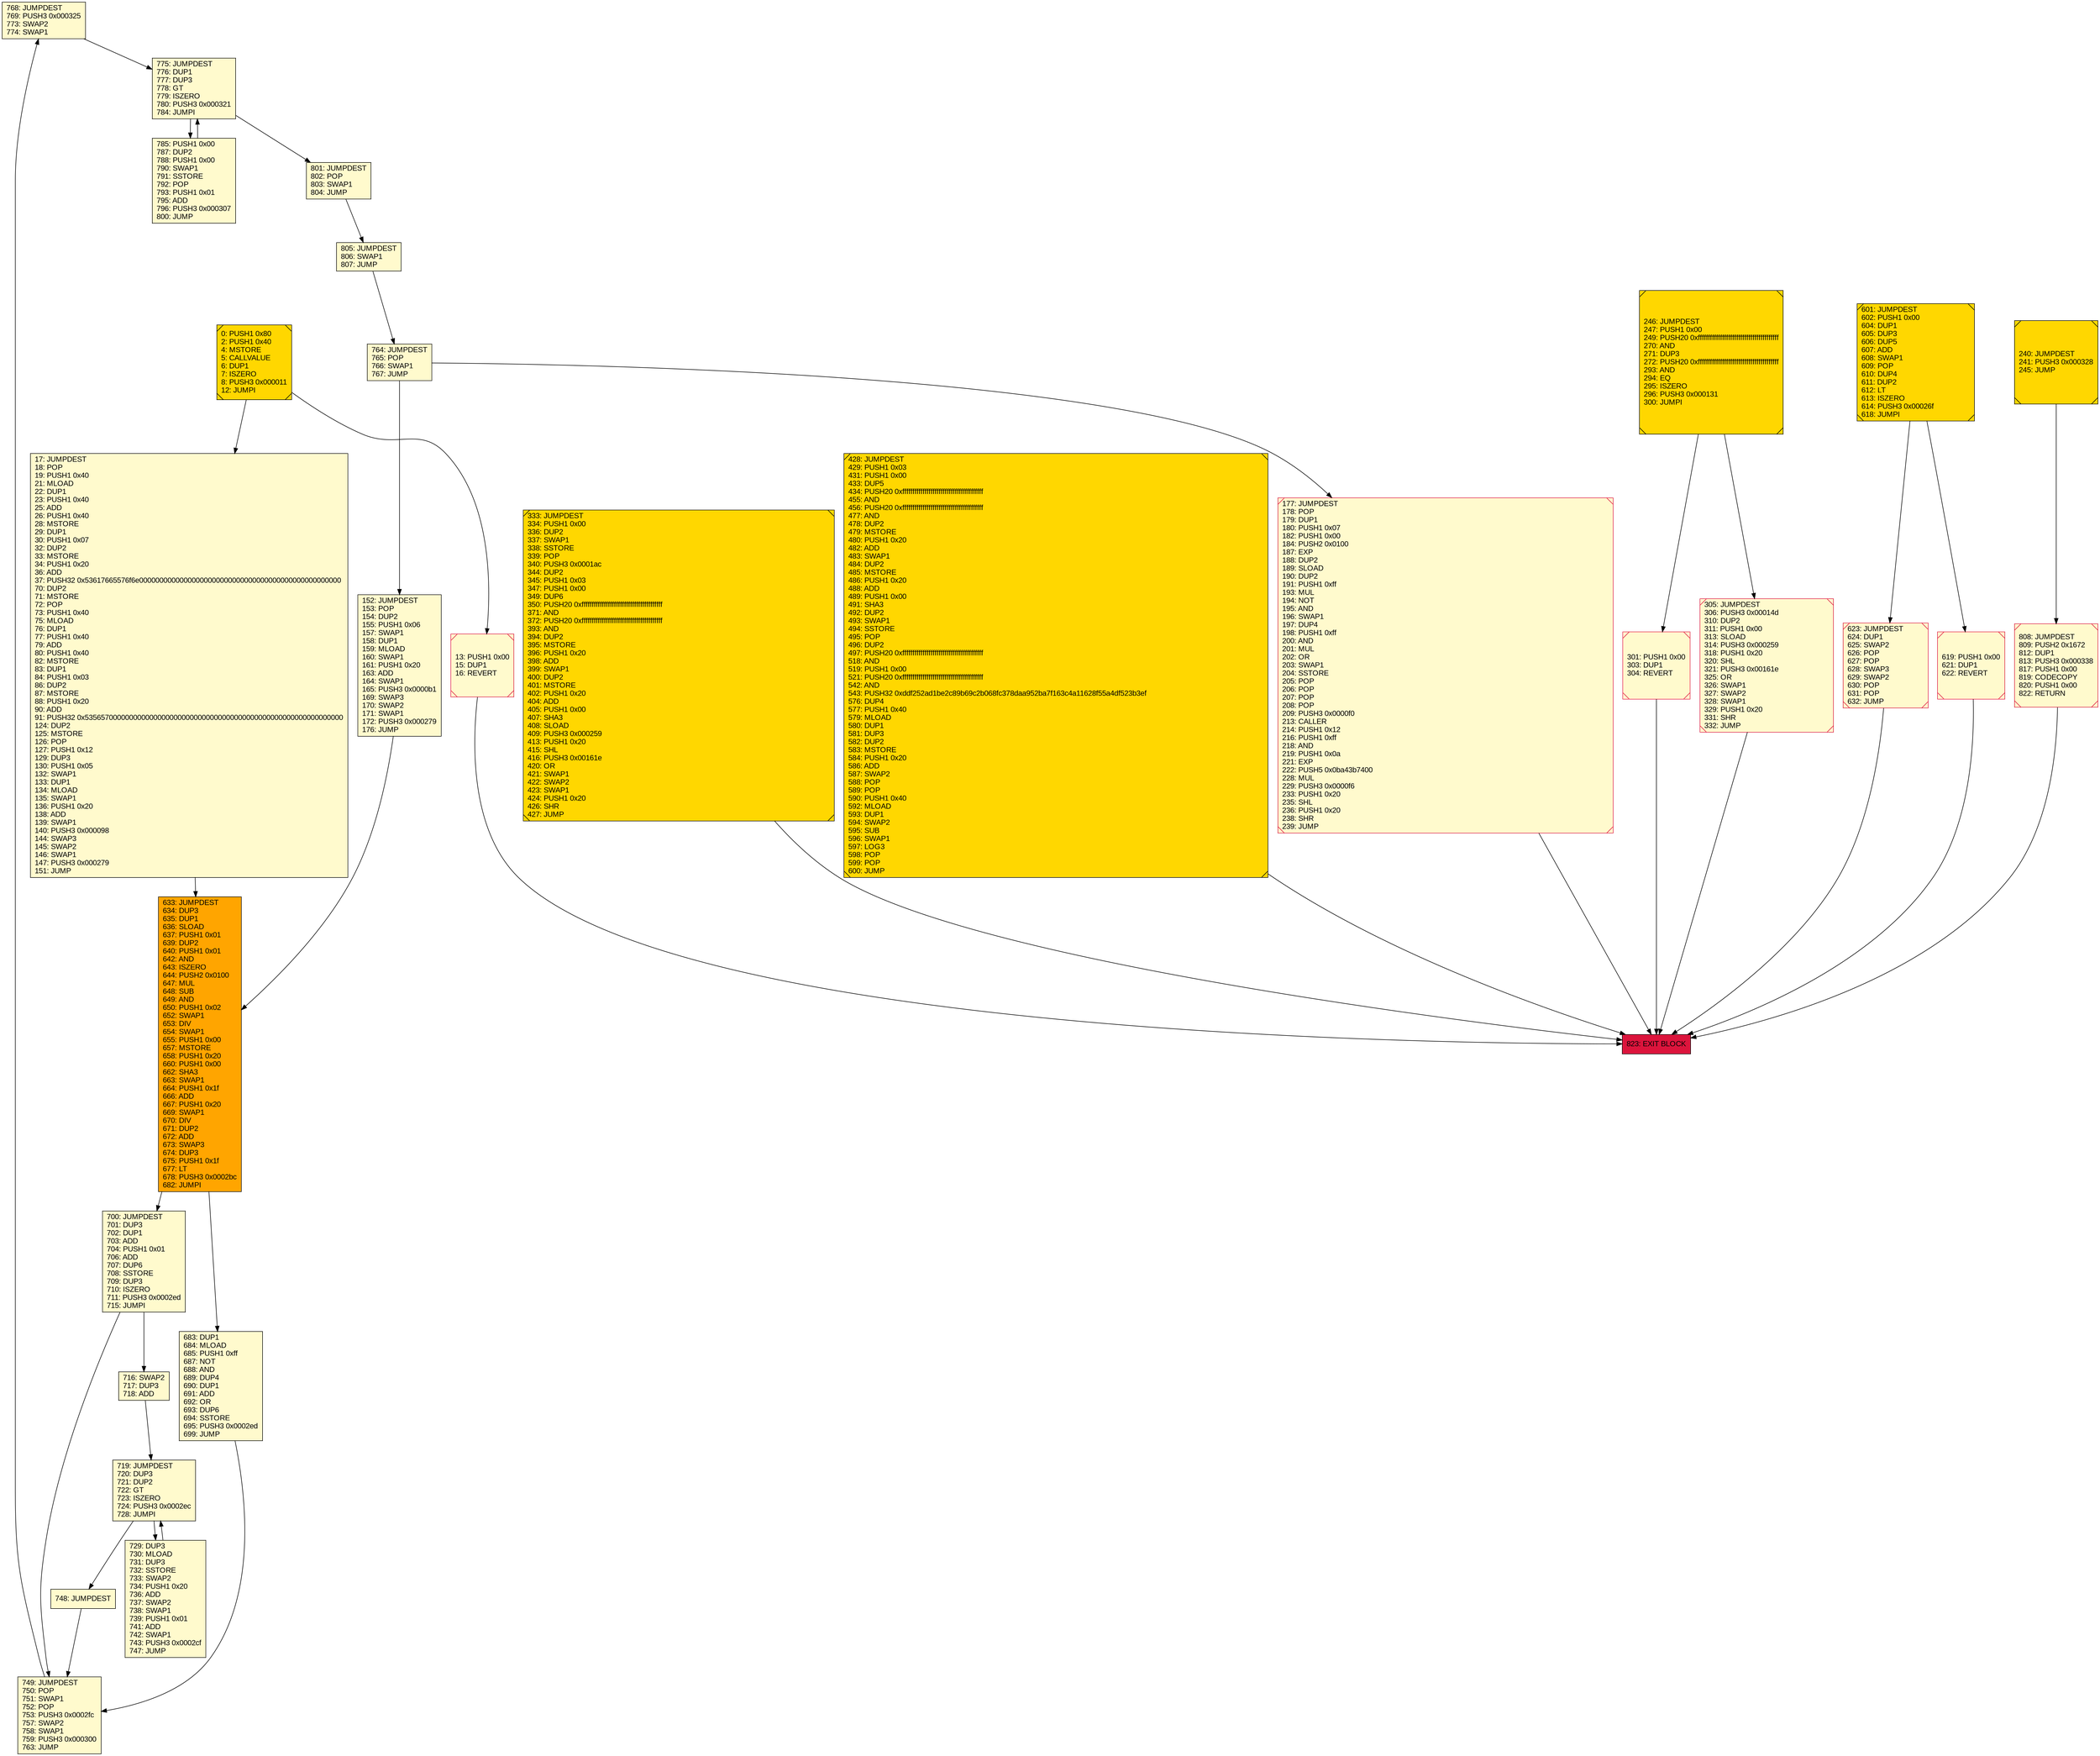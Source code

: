 digraph G {
bgcolor=transparent rankdir=UD;
node [shape=box style=filled color=black fillcolor=white fontname=arial fontcolor=black];
768 [label="768: JUMPDEST\l769: PUSH3 0x000325\l773: SWAP2\l774: SWAP1\l" fillcolor=lemonchiffon ];
623 [label="623: JUMPDEST\l624: DUP1\l625: SWAP2\l626: POP\l627: POP\l628: SWAP3\l629: SWAP2\l630: POP\l631: POP\l632: JUMP\l" fillcolor=lemonchiffon shape=Msquare color=crimson ];
17 [label="17: JUMPDEST\l18: POP\l19: PUSH1 0x40\l21: MLOAD\l22: DUP1\l23: PUSH1 0x40\l25: ADD\l26: PUSH1 0x40\l28: MSTORE\l29: DUP1\l30: PUSH1 0x07\l32: DUP2\l33: MSTORE\l34: PUSH1 0x20\l36: ADD\l37: PUSH32 0x53617665576f6e00000000000000000000000000000000000000000000000000\l70: DUP2\l71: MSTORE\l72: POP\l73: PUSH1 0x40\l75: MLOAD\l76: DUP1\l77: PUSH1 0x40\l79: ADD\l80: PUSH1 0x40\l82: MSTORE\l83: DUP1\l84: PUSH1 0x03\l86: DUP2\l87: MSTORE\l88: PUSH1 0x20\l90: ADD\l91: PUSH32 0x5356570000000000000000000000000000000000000000000000000000000000\l124: DUP2\l125: MSTORE\l126: POP\l127: PUSH1 0x12\l129: DUP3\l130: PUSH1 0x05\l132: SWAP1\l133: DUP1\l134: MLOAD\l135: SWAP1\l136: PUSH1 0x20\l138: ADD\l139: SWAP1\l140: PUSH3 0x000098\l144: SWAP3\l145: SWAP2\l146: SWAP1\l147: PUSH3 0x000279\l151: JUMP\l" fillcolor=lemonchiffon ];
808 [label="808: JUMPDEST\l809: PUSH2 0x1672\l812: DUP1\l813: PUSH3 0x000338\l817: PUSH1 0x00\l819: CODECOPY\l820: PUSH1 0x00\l822: RETURN\l" fillcolor=lemonchiffon shape=Msquare color=crimson ];
305 [label="305: JUMPDEST\l306: PUSH3 0x00014d\l310: DUP2\l311: PUSH1 0x00\l313: SLOAD\l314: PUSH3 0x000259\l318: PUSH1 0x20\l320: SHL\l321: PUSH3 0x00161e\l325: OR\l326: SWAP1\l327: SWAP2\l328: SWAP1\l329: PUSH1 0x20\l331: SHR\l332: JUMP\l" fillcolor=lemonchiffon shape=Msquare color=crimson ];
619 [label="619: PUSH1 0x00\l621: DUP1\l622: REVERT\l" fillcolor=lemonchiffon shape=Msquare color=crimson ];
301 [label="301: PUSH1 0x00\l303: DUP1\l304: REVERT\l" fillcolor=lemonchiffon shape=Msquare color=crimson ];
333 [label="333: JUMPDEST\l334: PUSH1 0x00\l336: DUP2\l337: SWAP1\l338: SSTORE\l339: POP\l340: PUSH3 0x0001ac\l344: DUP2\l345: PUSH1 0x03\l347: PUSH1 0x00\l349: DUP6\l350: PUSH20 0xffffffffffffffffffffffffffffffffffffffff\l371: AND\l372: PUSH20 0xffffffffffffffffffffffffffffffffffffffff\l393: AND\l394: DUP2\l395: MSTORE\l396: PUSH1 0x20\l398: ADD\l399: SWAP1\l400: DUP2\l401: MSTORE\l402: PUSH1 0x20\l404: ADD\l405: PUSH1 0x00\l407: SHA3\l408: SLOAD\l409: PUSH3 0x000259\l413: PUSH1 0x20\l415: SHL\l416: PUSH3 0x00161e\l420: OR\l421: SWAP1\l422: SWAP2\l423: SWAP1\l424: PUSH1 0x20\l426: SHR\l427: JUMP\l" fillcolor=lemonchiffon shape=Msquare fillcolor=gold ];
716 [label="716: SWAP2\l717: DUP3\l718: ADD\l" fillcolor=lemonchiffon ];
805 [label="805: JUMPDEST\l806: SWAP1\l807: JUMP\l" fillcolor=lemonchiffon ];
0 [label="0: PUSH1 0x80\l2: PUSH1 0x40\l4: MSTORE\l5: CALLVALUE\l6: DUP1\l7: ISZERO\l8: PUSH3 0x000011\l12: JUMPI\l" fillcolor=lemonchiffon shape=Msquare fillcolor=gold ];
152 [label="152: JUMPDEST\l153: POP\l154: DUP2\l155: PUSH1 0x06\l157: SWAP1\l158: DUP1\l159: MLOAD\l160: SWAP1\l161: PUSH1 0x20\l163: ADD\l164: SWAP1\l165: PUSH3 0x0000b1\l169: SWAP3\l170: SWAP2\l171: SWAP1\l172: PUSH3 0x000279\l176: JUMP\l" fillcolor=lemonchiffon ];
775 [label="775: JUMPDEST\l776: DUP1\l777: DUP3\l778: GT\l779: ISZERO\l780: PUSH3 0x000321\l784: JUMPI\l" fillcolor=lemonchiffon ];
785 [label="785: PUSH1 0x00\l787: DUP2\l788: PUSH1 0x00\l790: SWAP1\l791: SSTORE\l792: POP\l793: PUSH1 0x01\l795: ADD\l796: PUSH3 0x000307\l800: JUMP\l" fillcolor=lemonchiffon ];
683 [label="683: DUP1\l684: MLOAD\l685: PUSH1 0xff\l687: NOT\l688: AND\l689: DUP4\l690: DUP1\l691: ADD\l692: OR\l693: DUP6\l694: SSTORE\l695: PUSH3 0x0002ed\l699: JUMP\l" fillcolor=lemonchiffon ];
633 [label="633: JUMPDEST\l634: DUP3\l635: DUP1\l636: SLOAD\l637: PUSH1 0x01\l639: DUP2\l640: PUSH1 0x01\l642: AND\l643: ISZERO\l644: PUSH2 0x0100\l647: MUL\l648: SUB\l649: AND\l650: PUSH1 0x02\l652: SWAP1\l653: DIV\l654: SWAP1\l655: PUSH1 0x00\l657: MSTORE\l658: PUSH1 0x20\l660: PUSH1 0x00\l662: SHA3\l663: SWAP1\l664: PUSH1 0x1f\l666: ADD\l667: PUSH1 0x20\l669: SWAP1\l670: DIV\l671: DUP2\l672: ADD\l673: SWAP3\l674: DUP3\l675: PUSH1 0x1f\l677: LT\l678: PUSH3 0x0002bc\l682: JUMPI\l" fillcolor=orange ];
700 [label="700: JUMPDEST\l701: DUP3\l702: DUP1\l703: ADD\l704: PUSH1 0x01\l706: ADD\l707: DUP6\l708: SSTORE\l709: DUP3\l710: ISZERO\l711: PUSH3 0x0002ed\l715: JUMPI\l" fillcolor=lemonchiffon ];
748 [label="748: JUMPDEST\l" fillcolor=lemonchiffon ];
240 [label="240: JUMPDEST\l241: PUSH3 0x000328\l245: JUMP\l" fillcolor=lemonchiffon shape=Msquare fillcolor=gold ];
428 [label="428: JUMPDEST\l429: PUSH1 0x03\l431: PUSH1 0x00\l433: DUP5\l434: PUSH20 0xffffffffffffffffffffffffffffffffffffffff\l455: AND\l456: PUSH20 0xffffffffffffffffffffffffffffffffffffffff\l477: AND\l478: DUP2\l479: MSTORE\l480: PUSH1 0x20\l482: ADD\l483: SWAP1\l484: DUP2\l485: MSTORE\l486: PUSH1 0x20\l488: ADD\l489: PUSH1 0x00\l491: SHA3\l492: DUP2\l493: SWAP1\l494: SSTORE\l495: POP\l496: DUP2\l497: PUSH20 0xffffffffffffffffffffffffffffffffffffffff\l518: AND\l519: PUSH1 0x00\l521: PUSH20 0xffffffffffffffffffffffffffffffffffffffff\l542: AND\l543: PUSH32 0xddf252ad1be2c89b69c2b068fc378daa952ba7f163c4a11628f55a4df523b3ef\l576: DUP4\l577: PUSH1 0x40\l579: MLOAD\l580: DUP1\l581: DUP3\l582: DUP2\l583: MSTORE\l584: PUSH1 0x20\l586: ADD\l587: SWAP2\l588: POP\l589: POP\l590: PUSH1 0x40\l592: MLOAD\l593: DUP1\l594: SWAP2\l595: SUB\l596: SWAP1\l597: LOG3\l598: POP\l599: POP\l600: JUMP\l" fillcolor=lemonchiffon shape=Msquare fillcolor=gold ];
246 [label="246: JUMPDEST\l247: PUSH1 0x00\l249: PUSH20 0xffffffffffffffffffffffffffffffffffffffff\l270: AND\l271: DUP3\l272: PUSH20 0xffffffffffffffffffffffffffffffffffffffff\l293: AND\l294: EQ\l295: ISZERO\l296: PUSH3 0x000131\l300: JUMPI\l" fillcolor=lemonchiffon shape=Msquare fillcolor=gold ];
13 [label="13: PUSH1 0x00\l15: DUP1\l16: REVERT\l" fillcolor=lemonchiffon shape=Msquare color=crimson ];
764 [label="764: JUMPDEST\l765: POP\l766: SWAP1\l767: JUMP\l" fillcolor=lemonchiffon ];
729 [label="729: DUP3\l730: MLOAD\l731: DUP3\l732: SSTORE\l733: SWAP2\l734: PUSH1 0x20\l736: ADD\l737: SWAP2\l738: SWAP1\l739: PUSH1 0x01\l741: ADD\l742: SWAP1\l743: PUSH3 0x0002cf\l747: JUMP\l" fillcolor=lemonchiffon ];
801 [label="801: JUMPDEST\l802: POP\l803: SWAP1\l804: JUMP\l" fillcolor=lemonchiffon ];
823 [label="823: EXIT BLOCK\l" fillcolor=crimson ];
601 [label="601: JUMPDEST\l602: PUSH1 0x00\l604: DUP1\l605: DUP3\l606: DUP5\l607: ADD\l608: SWAP1\l609: POP\l610: DUP4\l611: DUP2\l612: LT\l613: ISZERO\l614: PUSH3 0x00026f\l618: JUMPI\l" fillcolor=lemonchiffon shape=Msquare fillcolor=gold ];
749 [label="749: JUMPDEST\l750: POP\l751: SWAP1\l752: POP\l753: PUSH3 0x0002fc\l757: SWAP2\l758: SWAP1\l759: PUSH3 0x000300\l763: JUMP\l" fillcolor=lemonchiffon ];
177 [label="177: JUMPDEST\l178: POP\l179: DUP1\l180: PUSH1 0x07\l182: PUSH1 0x00\l184: PUSH2 0x0100\l187: EXP\l188: DUP2\l189: SLOAD\l190: DUP2\l191: PUSH1 0xff\l193: MUL\l194: NOT\l195: AND\l196: SWAP1\l197: DUP4\l198: PUSH1 0xff\l200: AND\l201: MUL\l202: OR\l203: SWAP1\l204: SSTORE\l205: POP\l206: POP\l207: POP\l208: POP\l209: PUSH3 0x0000f0\l213: CALLER\l214: PUSH1 0x12\l216: PUSH1 0xff\l218: AND\l219: PUSH1 0x0a\l221: EXP\l222: PUSH5 0x0ba43b7400\l228: MUL\l229: PUSH3 0x0000f6\l233: PUSH1 0x20\l235: SHL\l236: PUSH1 0x20\l238: SHR\l239: JUMP\l" fillcolor=lemonchiffon shape=Msquare color=crimson ];
719 [label="719: JUMPDEST\l720: DUP3\l721: DUP2\l722: GT\l723: ISZERO\l724: PUSH3 0x0002ec\l728: JUMPI\l" fillcolor=lemonchiffon ];
633 -> 700;
633 -> 683;
177 -> 823;
152 -> 633;
775 -> 785;
785 -> 775;
700 -> 716;
719 -> 729;
729 -> 719;
764 -> 177;
17 -> 633;
768 -> 775;
0 -> 17;
748 -> 749;
13 -> 823;
428 -> 823;
719 -> 748;
246 -> 305;
801 -> 805;
700 -> 749;
775 -> 801;
246 -> 301;
683 -> 749;
240 -> 808;
601 -> 619;
716 -> 719;
623 -> 823;
601 -> 623;
749 -> 768;
301 -> 823;
333 -> 823;
805 -> 764;
305 -> 823;
619 -> 823;
808 -> 823;
0 -> 13;
764 -> 152;
}